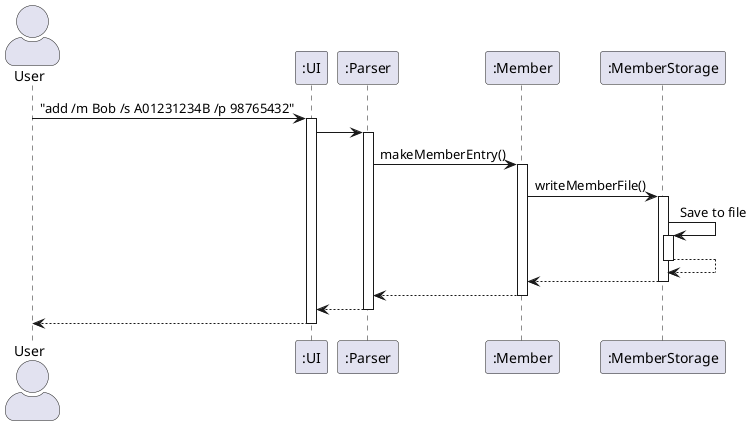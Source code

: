 @startuml
'https://plantuml.com/sequence-diagram
skinparam actorStyle awesome
Actor User as user
Participant ":UI" as ui
Participant ":Parser" as parser
Participant ":Member" as member
Participant ":MemberStorage" as storage

user -> ui : "add /m Bob /s A01231234B /p 98765432"
activate ui

ui -> parser
activate parser

parser -> member : makeMemberEntry()
activate member

member -> storage : writeMemberFile()
activate storage

storage -> storage : Save to file
activate storage
storage --> storage
deactivate storage

storage --> member
deactivate storage

member --> parser
deactivate member

parser --> ui
deactivate parser

ui --> user
deactivate ui
@enduml